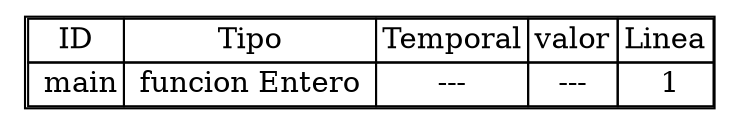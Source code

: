 digraph {
node0 [    shape=plaintext
    label=<

      <table cellspacing='0'>
      <tr><td>ID</td><td>Tipo</td><td>Temporal</td><td>valor</td><td>Linea</td></tr>
<tr> <td> main</td><td> funcion Entero </td><td> --- </td><td> --- </td><td> 1</td> </tr>    </table>
>];}